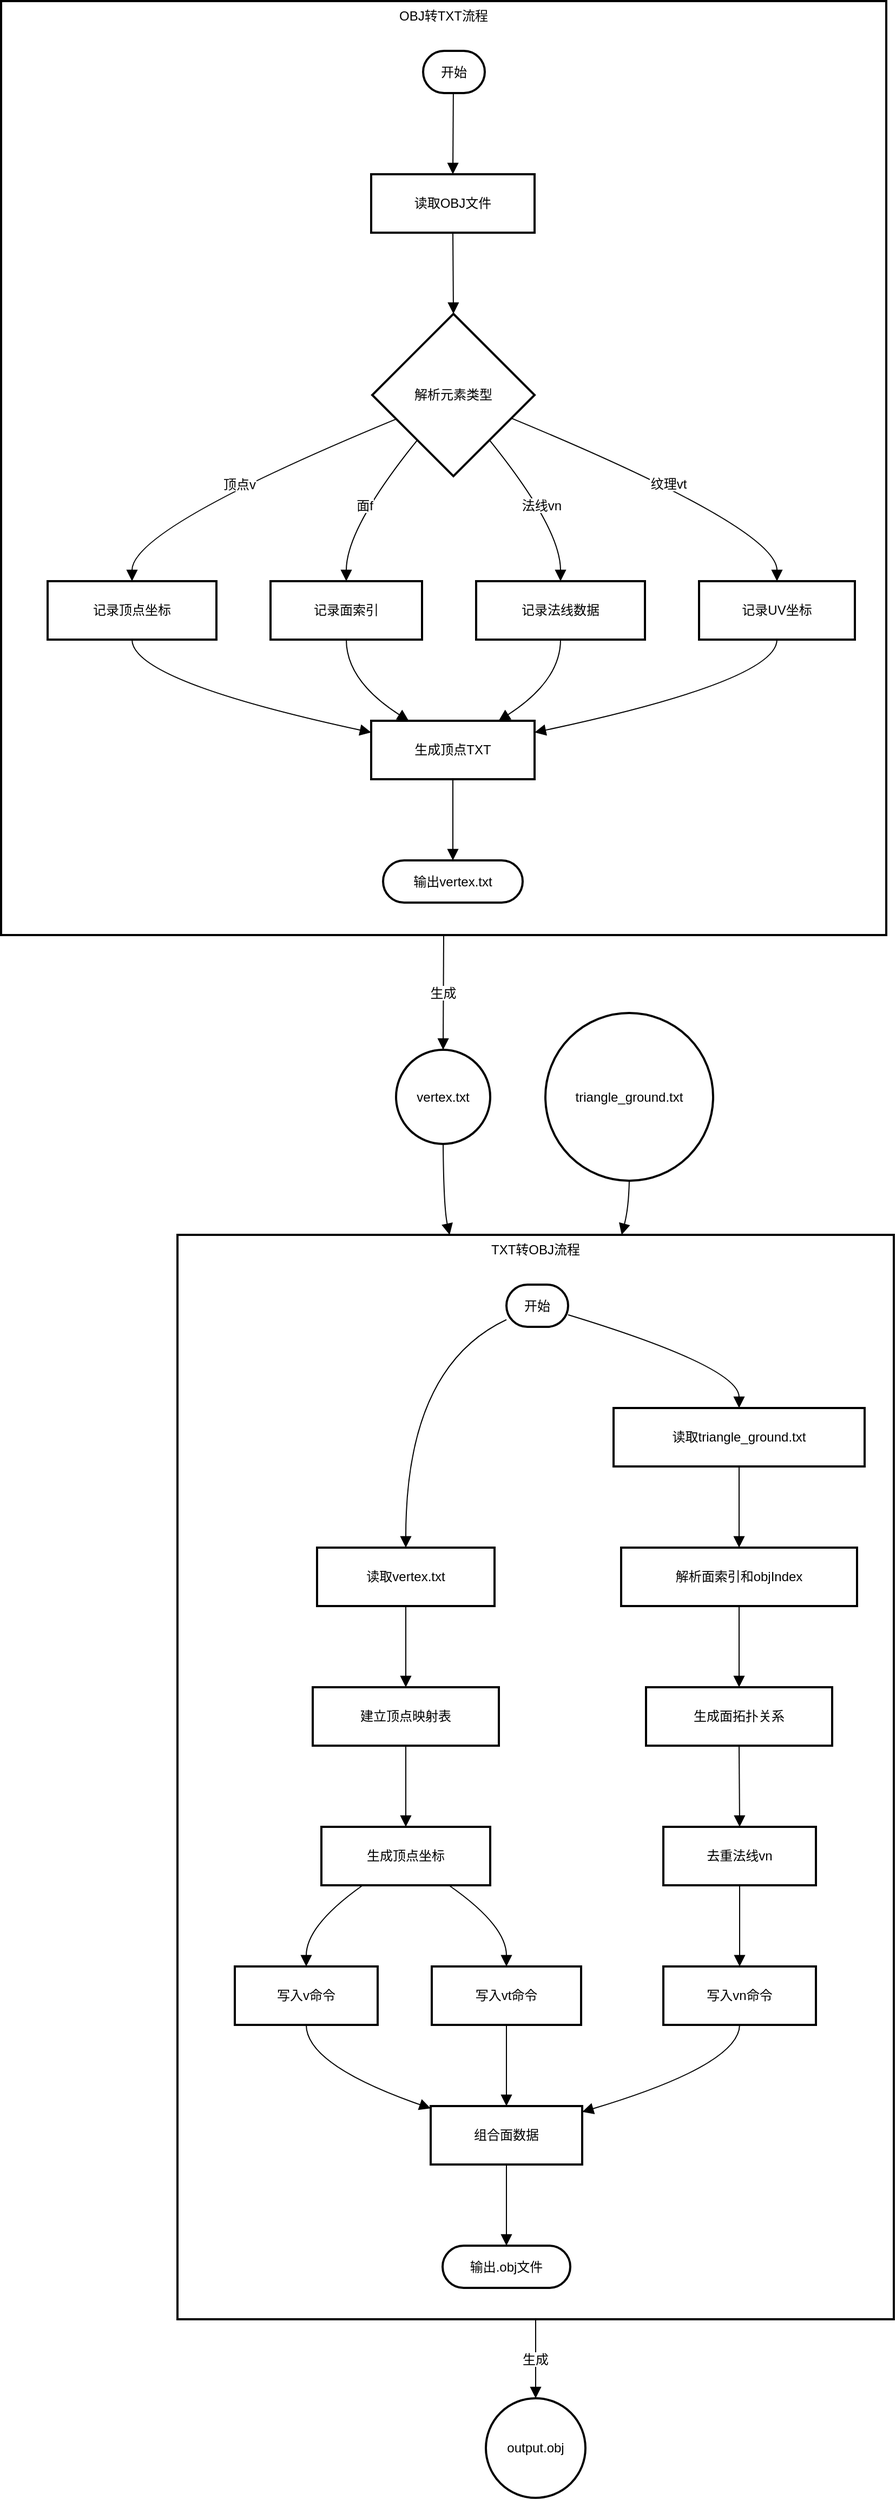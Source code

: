 <mxfile version="26.2.8">
  <diagram name="第 1 页" id="DUpnrIMsS_4CORJ2XwhU">
    <mxGraphModel dx="1182" dy="665" grid="0" gridSize="10" guides="1" tooltips="1" connect="1" arrows="1" fold="1" page="0" pageScale="1" pageWidth="1169" pageHeight="827" math="0" shadow="0">
      <root>
        <mxCell id="0" />
        <mxCell id="1" parent="0" />
        <mxCell id="Dikj0gK4LqkOIScY2b8k-1" value="TXT转OBJ流程" style="whiteSpace=wrap;strokeWidth=2;verticalAlign=top;" vertex="1" parent="1">
          <mxGeometry x="183" y="1160" width="662" height="1002" as="geometry" />
        </mxCell>
        <mxCell id="Dikj0gK4LqkOIScY2b8k-2" value="开始" style="rounded=1;whiteSpace=wrap;arcSize=50;strokeWidth=2;" vertex="1" parent="Dikj0gK4LqkOIScY2b8k-1">
          <mxGeometry x="304" y="46" width="57" height="39" as="geometry" />
        </mxCell>
        <mxCell id="Dikj0gK4LqkOIScY2b8k-3" value="读取vertex.txt" style="whiteSpace=wrap;strokeWidth=2;" vertex="1" parent="Dikj0gK4LqkOIScY2b8k-1">
          <mxGeometry x="129" y="289" width="164" height="54" as="geometry" />
        </mxCell>
        <mxCell id="Dikj0gK4LqkOIScY2b8k-4" value="读取triangle_ground.txt" style="whiteSpace=wrap;strokeWidth=2;" vertex="1" parent="Dikj0gK4LqkOIScY2b8k-1">
          <mxGeometry x="403" y="160" width="232" height="54" as="geometry" />
        </mxCell>
        <mxCell id="Dikj0gK4LqkOIScY2b8k-5" value="建立顶点映射表" style="whiteSpace=wrap;strokeWidth=2;" vertex="1" parent="Dikj0gK4LqkOIScY2b8k-1">
          <mxGeometry x="125" y="418" width="172" height="54" as="geometry" />
        </mxCell>
        <mxCell id="Dikj0gK4LqkOIScY2b8k-6" value="解析面索引和objIndex" style="whiteSpace=wrap;strokeWidth=2;" vertex="1" parent="Dikj0gK4LqkOIScY2b8k-1">
          <mxGeometry x="410" y="289" width="218" height="54" as="geometry" />
        </mxCell>
        <mxCell id="Dikj0gK4LqkOIScY2b8k-7" value="生成顶点坐标" style="whiteSpace=wrap;strokeWidth=2;" vertex="1" parent="Dikj0gK4LqkOIScY2b8k-1">
          <mxGeometry x="133" y="547" width="156" height="54" as="geometry" />
        </mxCell>
        <mxCell id="Dikj0gK4LqkOIScY2b8k-8" value="生成面拓扑关系" style="whiteSpace=wrap;strokeWidth=2;" vertex="1" parent="Dikj0gK4LqkOIScY2b8k-1">
          <mxGeometry x="433" y="418" width="172" height="54" as="geometry" />
        </mxCell>
        <mxCell id="Dikj0gK4LqkOIScY2b8k-9" value="写入v命令" style="whiteSpace=wrap;strokeWidth=2;" vertex="1" parent="Dikj0gK4LqkOIScY2b8k-1">
          <mxGeometry x="53" y="676" width="132" height="54" as="geometry" />
        </mxCell>
        <mxCell id="Dikj0gK4LqkOIScY2b8k-10" value="写入vt命令" style="whiteSpace=wrap;strokeWidth=2;" vertex="1" parent="Dikj0gK4LqkOIScY2b8k-1">
          <mxGeometry x="235" y="676" width="138" height="54" as="geometry" />
        </mxCell>
        <mxCell id="Dikj0gK4LqkOIScY2b8k-11" value="去重法线vn" style="whiteSpace=wrap;strokeWidth=2;" vertex="1" parent="Dikj0gK4LqkOIScY2b8k-1">
          <mxGeometry x="449" y="547" width="141" height="54" as="geometry" />
        </mxCell>
        <mxCell id="Dikj0gK4LqkOIScY2b8k-12" value="写入vn命令" style="whiteSpace=wrap;strokeWidth=2;" vertex="1" parent="Dikj0gK4LqkOIScY2b8k-1">
          <mxGeometry x="449" y="676" width="141" height="54" as="geometry" />
        </mxCell>
        <mxCell id="Dikj0gK4LqkOIScY2b8k-13" value="组合面数据" style="whiteSpace=wrap;strokeWidth=2;" vertex="1" parent="Dikj0gK4LqkOIScY2b8k-1">
          <mxGeometry x="234" y="805" width="140" height="54" as="geometry" />
        </mxCell>
        <mxCell id="Dikj0gK4LqkOIScY2b8k-14" value="输出.obj文件" style="rounded=1;whiteSpace=wrap;arcSize=50;strokeWidth=2;" vertex="1" parent="Dikj0gK4LqkOIScY2b8k-1">
          <mxGeometry x="245" y="934" width="118" height="39" as="geometry" />
        </mxCell>
        <mxCell id="Dikj0gK4LqkOIScY2b8k-15" value="" style="curved=1;startArrow=none;endArrow=block;exitX=0;exitY=0.83;entryX=0.5;entryY=-0.01;rounded=0;fontSize=12;startSize=8;endSize=8;" edge="1" parent="Dikj0gK4LqkOIScY2b8k-1" source="Dikj0gK4LqkOIScY2b8k-2" target="Dikj0gK4LqkOIScY2b8k-3">
          <mxGeometry relative="1" as="geometry">
            <Array as="points">
              <mxPoint x="211" y="122" />
            </Array>
          </mxGeometry>
        </mxCell>
        <mxCell id="Dikj0gK4LqkOIScY2b8k-16" value="" style="curved=1;startArrow=none;endArrow=block;exitX=0.99;exitY=0.71;entryX=0.5;entryY=-0.01;rounded=0;fontSize=12;startSize=8;endSize=8;" edge="1" parent="Dikj0gK4LqkOIScY2b8k-1" source="Dikj0gK4LqkOIScY2b8k-2" target="Dikj0gK4LqkOIScY2b8k-4">
          <mxGeometry relative="1" as="geometry">
            <Array as="points">
              <mxPoint x="519" y="122" />
            </Array>
          </mxGeometry>
        </mxCell>
        <mxCell id="Dikj0gK4LqkOIScY2b8k-17" value="" style="curved=1;startArrow=none;endArrow=block;exitX=0.5;exitY=0.99;entryX=0.5;entryY=-0.01;rounded=0;fontSize=12;startSize=8;endSize=8;" edge="1" parent="Dikj0gK4LqkOIScY2b8k-1" source="Dikj0gK4LqkOIScY2b8k-3" target="Dikj0gK4LqkOIScY2b8k-5">
          <mxGeometry relative="1" as="geometry">
            <Array as="points" />
          </mxGeometry>
        </mxCell>
        <mxCell id="Dikj0gK4LqkOIScY2b8k-18" value="" style="curved=1;startArrow=none;endArrow=block;exitX=0.5;exitY=0.99;entryX=0.5;entryY=-0.01;rounded=0;fontSize=12;startSize=8;endSize=8;" edge="1" parent="Dikj0gK4LqkOIScY2b8k-1" source="Dikj0gK4LqkOIScY2b8k-4" target="Dikj0gK4LqkOIScY2b8k-6">
          <mxGeometry relative="1" as="geometry">
            <Array as="points" />
          </mxGeometry>
        </mxCell>
        <mxCell id="Dikj0gK4LqkOIScY2b8k-19" value="" style="curved=1;startArrow=none;endArrow=block;exitX=0.5;exitY=0.99;entryX=0.5;entryY=-0.01;rounded=0;fontSize=12;startSize=8;endSize=8;" edge="1" parent="Dikj0gK4LqkOIScY2b8k-1" source="Dikj0gK4LqkOIScY2b8k-5" target="Dikj0gK4LqkOIScY2b8k-7">
          <mxGeometry relative="1" as="geometry">
            <Array as="points" />
          </mxGeometry>
        </mxCell>
        <mxCell id="Dikj0gK4LqkOIScY2b8k-20" value="" style="curved=1;startArrow=none;endArrow=block;exitX=0.5;exitY=0.99;entryX=0.5;entryY=-0.01;rounded=0;fontSize=12;startSize=8;endSize=8;" edge="1" parent="Dikj0gK4LqkOIScY2b8k-1" source="Dikj0gK4LqkOIScY2b8k-6" target="Dikj0gK4LqkOIScY2b8k-8">
          <mxGeometry relative="1" as="geometry">
            <Array as="points" />
          </mxGeometry>
        </mxCell>
        <mxCell id="Dikj0gK4LqkOIScY2b8k-21" value="" style="curved=1;startArrow=none;endArrow=block;exitX=0.25;exitY=0.99;entryX=0.5;entryY=-0.01;rounded=0;fontSize=12;startSize=8;endSize=8;" edge="1" parent="Dikj0gK4LqkOIScY2b8k-1" source="Dikj0gK4LqkOIScY2b8k-7" target="Dikj0gK4LqkOIScY2b8k-9">
          <mxGeometry relative="1" as="geometry">
            <Array as="points">
              <mxPoint x="119" y="638" />
            </Array>
          </mxGeometry>
        </mxCell>
        <mxCell id="Dikj0gK4LqkOIScY2b8k-22" value="" style="curved=1;startArrow=none;endArrow=block;exitX=0.75;exitY=0.99;entryX=0.5;entryY=-0.01;rounded=0;fontSize=12;startSize=8;endSize=8;" edge="1" parent="Dikj0gK4LqkOIScY2b8k-1" source="Dikj0gK4LqkOIScY2b8k-7" target="Dikj0gK4LqkOIScY2b8k-10">
          <mxGeometry relative="1" as="geometry">
            <Array as="points">
              <mxPoint x="304" y="638" />
            </Array>
          </mxGeometry>
        </mxCell>
        <mxCell id="Dikj0gK4LqkOIScY2b8k-23" value="" style="curved=1;startArrow=none;endArrow=block;exitX=0.5;exitY=0.99;entryX=0.5;entryY=-0.01;rounded=0;fontSize=12;startSize=8;endSize=8;" edge="1" parent="Dikj0gK4LqkOIScY2b8k-1" source="Dikj0gK4LqkOIScY2b8k-8" target="Dikj0gK4LqkOIScY2b8k-11">
          <mxGeometry relative="1" as="geometry">
            <Array as="points" />
          </mxGeometry>
        </mxCell>
        <mxCell id="Dikj0gK4LqkOIScY2b8k-24" value="" style="curved=1;startArrow=none;endArrow=block;exitX=0.5;exitY=0.99;entryX=0.5;entryY=-0.01;rounded=0;fontSize=12;startSize=8;endSize=8;" edge="1" parent="Dikj0gK4LqkOIScY2b8k-1" source="Dikj0gK4LqkOIScY2b8k-11" target="Dikj0gK4LqkOIScY2b8k-12">
          <mxGeometry relative="1" as="geometry">
            <Array as="points" />
          </mxGeometry>
        </mxCell>
        <mxCell id="Dikj0gK4LqkOIScY2b8k-25" value="" style="curved=1;startArrow=none;endArrow=block;exitX=0.5;exitY=0.99;entryX=0;entryY=0.04;rounded=0;fontSize=12;startSize=8;endSize=8;" edge="1" parent="Dikj0gK4LqkOIScY2b8k-1" source="Dikj0gK4LqkOIScY2b8k-9" target="Dikj0gK4LqkOIScY2b8k-13">
          <mxGeometry relative="1" as="geometry">
            <Array as="points">
              <mxPoint x="119" y="767" />
            </Array>
          </mxGeometry>
        </mxCell>
        <mxCell id="Dikj0gK4LqkOIScY2b8k-26" value="" style="curved=1;startArrow=none;endArrow=block;exitX=0.5;exitY=0.99;entryX=0.5;entryY=-0.01;rounded=0;fontSize=12;startSize=8;endSize=8;" edge="1" parent="Dikj0gK4LqkOIScY2b8k-1" source="Dikj0gK4LqkOIScY2b8k-10" target="Dikj0gK4LqkOIScY2b8k-13">
          <mxGeometry relative="1" as="geometry">
            <Array as="points" />
          </mxGeometry>
        </mxCell>
        <mxCell id="Dikj0gK4LqkOIScY2b8k-27" value="" style="curved=1;startArrow=none;endArrow=block;exitX=0.5;exitY=0.99;entryX=1;entryY=0.1;rounded=0;fontSize=12;startSize=8;endSize=8;" edge="1" parent="Dikj0gK4LqkOIScY2b8k-1" source="Dikj0gK4LqkOIScY2b8k-12" target="Dikj0gK4LqkOIScY2b8k-13">
          <mxGeometry relative="1" as="geometry">
            <Array as="points">
              <mxPoint x="519" y="767" />
            </Array>
          </mxGeometry>
        </mxCell>
        <mxCell id="Dikj0gK4LqkOIScY2b8k-28" value="" style="curved=1;startArrow=none;endArrow=block;exitX=0.5;exitY=0.99;entryX=0.5;entryY=-0.01;rounded=0;fontSize=12;startSize=8;endSize=8;" edge="1" parent="Dikj0gK4LqkOIScY2b8k-1" source="Dikj0gK4LqkOIScY2b8k-13" target="Dikj0gK4LqkOIScY2b8k-14">
          <mxGeometry relative="1" as="geometry">
            <Array as="points" />
          </mxGeometry>
        </mxCell>
        <mxCell id="Dikj0gK4LqkOIScY2b8k-29" value="OBJ转TXT流程" style="whiteSpace=wrap;strokeWidth=2;verticalAlign=top;" vertex="1" parent="1">
          <mxGeometry x="20" y="20" width="818" height="863" as="geometry" />
        </mxCell>
        <mxCell id="Dikj0gK4LqkOIScY2b8k-30" value="开始" style="rounded=1;whiteSpace=wrap;arcSize=50;strokeWidth=2;" vertex="1" parent="Dikj0gK4LqkOIScY2b8k-29">
          <mxGeometry x="390" y="46" width="57" height="39" as="geometry" />
        </mxCell>
        <mxCell id="Dikj0gK4LqkOIScY2b8k-31" value="读取OBJ文件" style="whiteSpace=wrap;strokeWidth=2;" vertex="1" parent="Dikj0gK4LqkOIScY2b8k-29">
          <mxGeometry x="342" y="160" width="151" height="54" as="geometry" />
        </mxCell>
        <mxCell id="Dikj0gK4LqkOIScY2b8k-32" value="解析元素类型" style="rhombus;strokeWidth=2;whiteSpace=wrap;" vertex="1" parent="Dikj0gK4LqkOIScY2b8k-29">
          <mxGeometry x="343" y="289" width="150" height="150" as="geometry" />
        </mxCell>
        <mxCell id="Dikj0gK4LqkOIScY2b8k-33" value="记录顶点坐标" style="whiteSpace=wrap;strokeWidth=2;" vertex="1" parent="Dikj0gK4LqkOIScY2b8k-29">
          <mxGeometry x="43" y="536" width="156" height="54" as="geometry" />
        </mxCell>
        <mxCell id="Dikj0gK4LqkOIScY2b8k-34" value="记录面索引" style="whiteSpace=wrap;strokeWidth=2;" vertex="1" parent="Dikj0gK4LqkOIScY2b8k-29">
          <mxGeometry x="249" y="536" width="140" height="54" as="geometry" />
        </mxCell>
        <mxCell id="Dikj0gK4LqkOIScY2b8k-35" value="记录法线数据" style="whiteSpace=wrap;strokeWidth=2;" vertex="1" parent="Dikj0gK4LqkOIScY2b8k-29">
          <mxGeometry x="439" y="536" width="156" height="54" as="geometry" />
        </mxCell>
        <mxCell id="Dikj0gK4LqkOIScY2b8k-36" value="记录UV坐标" style="whiteSpace=wrap;strokeWidth=2;" vertex="1" parent="Dikj0gK4LqkOIScY2b8k-29">
          <mxGeometry x="645" y="536" width="144" height="54" as="geometry" />
        </mxCell>
        <mxCell id="Dikj0gK4LqkOIScY2b8k-37" value="生成顶点TXT" style="whiteSpace=wrap;strokeWidth=2;" vertex="1" parent="Dikj0gK4LqkOIScY2b8k-29">
          <mxGeometry x="342" y="665" width="151" height="54" as="geometry" />
        </mxCell>
        <mxCell id="Dikj0gK4LqkOIScY2b8k-38" value="输出vertex.txt" style="rounded=1;whiteSpace=wrap;arcSize=50;strokeWidth=2;" vertex="1" parent="Dikj0gK4LqkOIScY2b8k-29">
          <mxGeometry x="353" y="794" width="129" height="39" as="geometry" />
        </mxCell>
        <mxCell id="Dikj0gK4LqkOIScY2b8k-39" value="" style="curved=1;startArrow=none;endArrow=block;exitX=0.49;exitY=0.99;entryX=0.5;entryY=-0.01;rounded=0;fontSize=12;startSize=8;endSize=8;" edge="1" parent="Dikj0gK4LqkOIScY2b8k-29" source="Dikj0gK4LqkOIScY2b8k-30" target="Dikj0gK4LqkOIScY2b8k-31">
          <mxGeometry relative="1" as="geometry">
            <Array as="points" />
          </mxGeometry>
        </mxCell>
        <mxCell id="Dikj0gK4LqkOIScY2b8k-40" value="" style="curved=1;startArrow=none;endArrow=block;exitX=0.5;exitY=0.99;entryX=0.5;entryY=0;rounded=0;fontSize=12;startSize=8;endSize=8;" edge="1" parent="Dikj0gK4LqkOIScY2b8k-29" source="Dikj0gK4LqkOIScY2b8k-31" target="Dikj0gK4LqkOIScY2b8k-32">
          <mxGeometry relative="1" as="geometry">
            <Array as="points" />
          </mxGeometry>
        </mxCell>
        <mxCell id="Dikj0gK4LqkOIScY2b8k-41" value="顶点v" style="curved=1;startArrow=none;endArrow=block;exitX=0;exitY=0.71;entryX=0.5;entryY=0;rounded=0;fontSize=12;startSize=8;endSize=8;" edge="1" parent="Dikj0gK4LqkOIScY2b8k-29" source="Dikj0gK4LqkOIScY2b8k-32" target="Dikj0gK4LqkOIScY2b8k-33">
          <mxGeometry relative="1" as="geometry">
            <Array as="points">
              <mxPoint x="121" y="487" />
            </Array>
          </mxGeometry>
        </mxCell>
        <mxCell id="Dikj0gK4LqkOIScY2b8k-42" value="面f" style="curved=1;startArrow=none;endArrow=block;exitX=0.1;exitY=1;entryX=0.5;entryY=0;rounded=0;fontSize=12;startSize=8;endSize=8;" edge="1" parent="Dikj0gK4LqkOIScY2b8k-29" source="Dikj0gK4LqkOIScY2b8k-32" target="Dikj0gK4LqkOIScY2b8k-34">
          <mxGeometry relative="1" as="geometry">
            <Array as="points">
              <mxPoint x="319" y="487" />
            </Array>
          </mxGeometry>
        </mxCell>
        <mxCell id="Dikj0gK4LqkOIScY2b8k-43" value="法线vn" style="curved=1;startArrow=none;endArrow=block;exitX=0.9;exitY=1;entryX=0.5;entryY=0;rounded=0;fontSize=12;startSize=8;endSize=8;" edge="1" parent="Dikj0gK4LqkOIScY2b8k-29" source="Dikj0gK4LqkOIScY2b8k-32" target="Dikj0gK4LqkOIScY2b8k-35">
          <mxGeometry relative="1" as="geometry">
            <Array as="points">
              <mxPoint x="517" y="487" />
            </Array>
          </mxGeometry>
        </mxCell>
        <mxCell id="Dikj0gK4LqkOIScY2b8k-44" value="纹理vt" style="curved=1;startArrow=none;endArrow=block;exitX=1;exitY=0.7;entryX=0.5;entryY=0;rounded=0;fontSize=12;startSize=8;endSize=8;" edge="1" parent="Dikj0gK4LqkOIScY2b8k-29" source="Dikj0gK4LqkOIScY2b8k-32" target="Dikj0gK4LqkOIScY2b8k-36">
          <mxGeometry relative="1" as="geometry">
            <Array as="points">
              <mxPoint x="717" y="487" />
            </Array>
          </mxGeometry>
        </mxCell>
        <mxCell id="Dikj0gK4LqkOIScY2b8k-45" value="" style="curved=1;startArrow=none;endArrow=block;exitX=0.5;exitY=1;entryX=0;entryY=0.2;rounded=0;fontSize=12;startSize=8;endSize=8;" edge="1" parent="Dikj0gK4LqkOIScY2b8k-29" source="Dikj0gK4LqkOIScY2b8k-33" target="Dikj0gK4LqkOIScY2b8k-37">
          <mxGeometry relative="1" as="geometry">
            <Array as="points">
              <mxPoint x="121" y="628" />
            </Array>
          </mxGeometry>
        </mxCell>
        <mxCell id="Dikj0gK4LqkOIScY2b8k-46" value="" style="curved=1;startArrow=none;endArrow=block;exitX=0.5;exitY=1;entryX=0.23;entryY=0;rounded=0;fontSize=12;startSize=8;endSize=8;" edge="1" parent="Dikj0gK4LqkOIScY2b8k-29" source="Dikj0gK4LqkOIScY2b8k-34" target="Dikj0gK4LqkOIScY2b8k-37">
          <mxGeometry relative="1" as="geometry">
            <Array as="points">
              <mxPoint x="319" y="628" />
            </Array>
          </mxGeometry>
        </mxCell>
        <mxCell id="Dikj0gK4LqkOIScY2b8k-47" value="" style="curved=1;startArrow=none;endArrow=block;exitX=0.5;exitY=1;entryX=0.78;entryY=0;rounded=0;fontSize=12;startSize=8;endSize=8;" edge="1" parent="Dikj0gK4LqkOIScY2b8k-29" source="Dikj0gK4LqkOIScY2b8k-35" target="Dikj0gK4LqkOIScY2b8k-37">
          <mxGeometry relative="1" as="geometry">
            <Array as="points">
              <mxPoint x="517" y="628" />
            </Array>
          </mxGeometry>
        </mxCell>
        <mxCell id="Dikj0gK4LqkOIScY2b8k-48" value="" style="curved=1;startArrow=none;endArrow=block;exitX=0.5;exitY=1;entryX=1;entryY=0.2;rounded=0;fontSize=12;startSize=8;endSize=8;" edge="1" parent="Dikj0gK4LqkOIScY2b8k-29" source="Dikj0gK4LqkOIScY2b8k-36" target="Dikj0gK4LqkOIScY2b8k-37">
          <mxGeometry relative="1" as="geometry">
            <Array as="points">
              <mxPoint x="717" y="628" />
            </Array>
          </mxGeometry>
        </mxCell>
        <mxCell id="Dikj0gK4LqkOIScY2b8k-49" value="" style="curved=1;startArrow=none;endArrow=block;exitX=0.5;exitY=1;entryX=0.5;entryY=0;rounded=0;fontSize=12;startSize=8;endSize=8;" edge="1" parent="Dikj0gK4LqkOIScY2b8k-29" source="Dikj0gK4LqkOIScY2b8k-37" target="Dikj0gK4LqkOIScY2b8k-38">
          <mxGeometry relative="1" as="geometry">
            <Array as="points" />
          </mxGeometry>
        </mxCell>
        <mxCell id="Dikj0gK4LqkOIScY2b8k-50" value="vertex.txt" style="ellipse;aspect=fixed;strokeWidth=2;whiteSpace=wrap;" vertex="1" parent="1">
          <mxGeometry x="385" y="989" width="87" height="87" as="geometry" />
        </mxCell>
        <mxCell id="Dikj0gK4LqkOIScY2b8k-51" value="triangle_ground.txt" style="ellipse;aspect=fixed;strokeWidth=2;whiteSpace=wrap;" vertex="1" parent="1">
          <mxGeometry x="523" y="955" width="155" height="155" as="geometry" />
        </mxCell>
        <mxCell id="Dikj0gK4LqkOIScY2b8k-52" value="output.obj" style="ellipse;aspect=fixed;strokeWidth=2;whiteSpace=wrap;" vertex="1" parent="1">
          <mxGeometry x="468" y="2235" width="92" height="92" as="geometry" />
        </mxCell>
        <mxCell id="Dikj0gK4LqkOIScY2b8k-53" value="生成" style="curved=1;startArrow=none;endArrow=block;exitX=0.5;exitY=1;entryX=0.5;entryY=0;rounded=0;fontSize=12;startSize=8;endSize=8;" edge="1" parent="1" source="Dikj0gK4LqkOIScY2b8k-29" target="Dikj0gK4LqkOIScY2b8k-50">
          <mxGeometry relative="1" as="geometry">
            <Array as="points" />
          </mxGeometry>
        </mxCell>
        <mxCell id="Dikj0gK4LqkOIScY2b8k-54" value="" style="curved=1;startArrow=none;endArrow=block;exitX=0.5;exitY=1.01;entryX=0.38;entryY=0;rounded=0;fontSize=12;startSize=8;endSize=8;" edge="1" parent="1" source="Dikj0gK4LqkOIScY2b8k-50" target="Dikj0gK4LqkOIScY2b8k-1">
          <mxGeometry relative="1" as="geometry">
            <Array as="points">
              <mxPoint x="429" y="1135" />
            </Array>
          </mxGeometry>
        </mxCell>
        <mxCell id="Dikj0gK4LqkOIScY2b8k-55" value="" style="curved=1;startArrow=none;endArrow=block;exitX=0.5;exitY=1;entryX=0.62;entryY=0;rounded=0;fontSize=12;startSize=8;endSize=8;" edge="1" parent="1" source="Dikj0gK4LqkOIScY2b8k-51" target="Dikj0gK4LqkOIScY2b8k-1">
          <mxGeometry relative="1" as="geometry">
            <Array as="points">
              <mxPoint x="600" y="1135" />
            </Array>
          </mxGeometry>
        </mxCell>
        <mxCell id="Dikj0gK4LqkOIScY2b8k-56" value="生成" style="curved=1;startArrow=none;endArrow=block;exitX=0.5;exitY=1;entryX=0.5;entryY=0;rounded=0;fontSize=12;startSize=8;endSize=8;" edge="1" parent="1" source="Dikj0gK4LqkOIScY2b8k-1" target="Dikj0gK4LqkOIScY2b8k-52">
          <mxGeometry relative="1" as="geometry">
            <Array as="points" />
          </mxGeometry>
        </mxCell>
      </root>
    </mxGraphModel>
  </diagram>
</mxfile>
